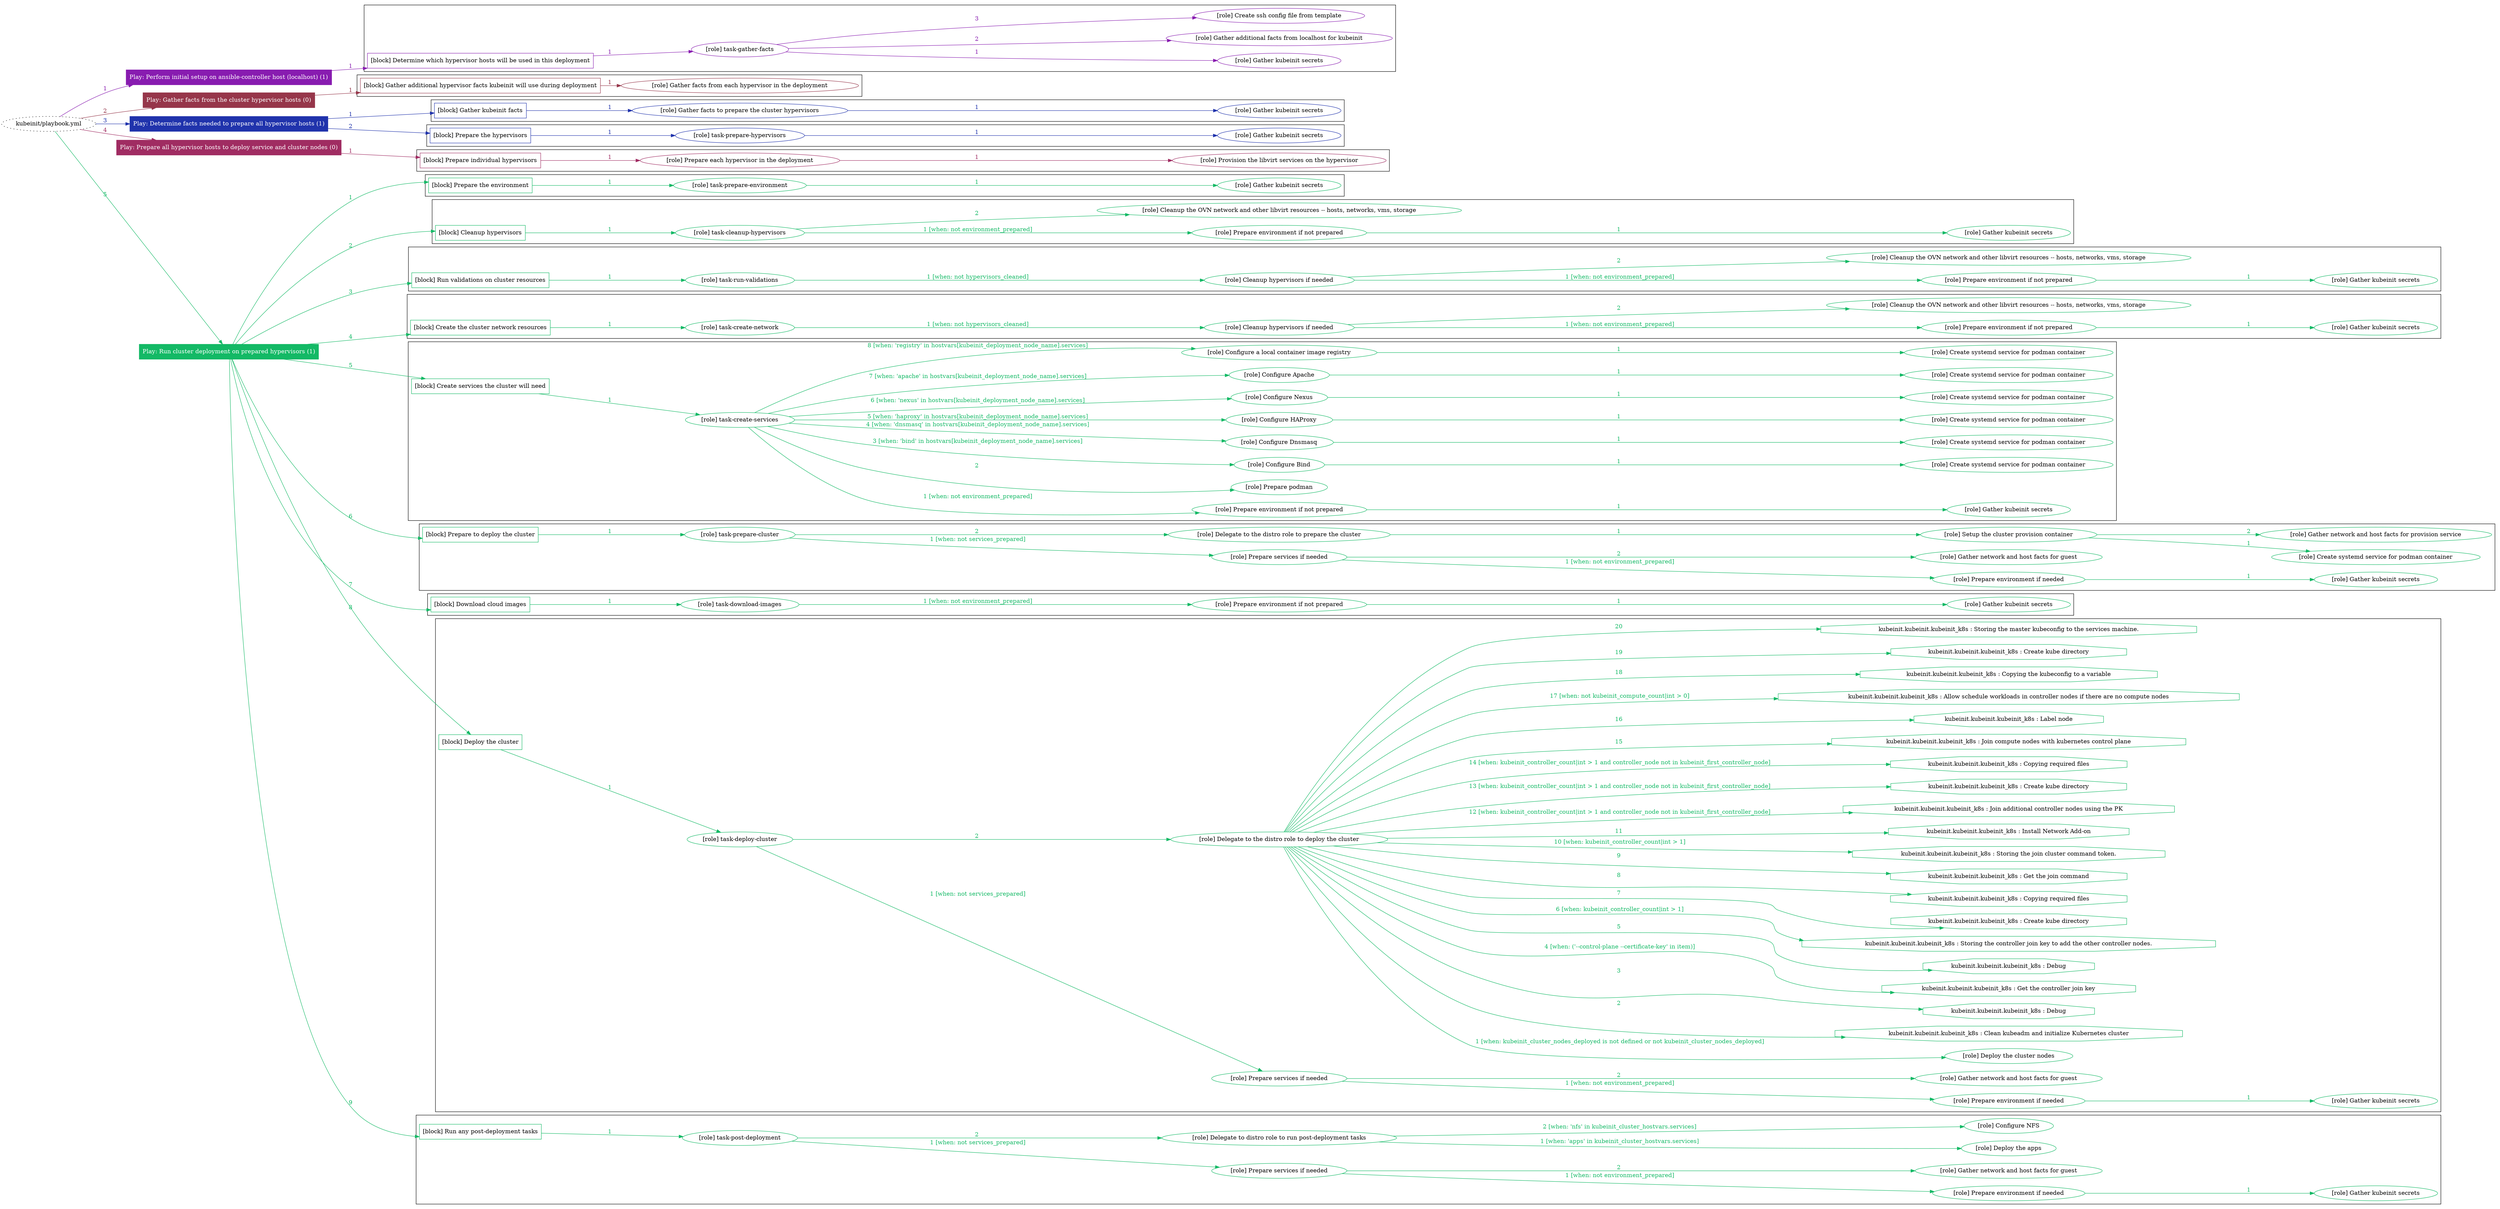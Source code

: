 digraph {
	graph [concentrate=true ordering=in rankdir=LR ratio=fill]
	edge [esep=5 sep=10]
	"kubeinit/playbook.yml" [URL="/home/runner/work/kubeinit/kubeinit/kubeinit/playbook.yml" id=playbook_34ee5327 style=dotted]
	"kubeinit/playbook.yml" -> play_b2e8390d [label="1 " color="#881cb0" fontcolor="#881cb0" id=edge_5b5384e9 labeltooltip="1 " tooltip="1 "]
	subgraph "Play: Perform initial setup on ansible-controller host (localhost) (1)" {
		play_b2e8390d [label="Play: Perform initial setup on ansible-controller host (localhost) (1)" URL="/home/runner/work/kubeinit/kubeinit/kubeinit/playbook.yml" color="#881cb0" fontcolor="#ffffff" id=play_b2e8390d shape=box style=filled tooltip=localhost]
		play_b2e8390d -> block_5d35cbe7 [label=1 color="#881cb0" fontcolor="#881cb0" id=edge_cdbaafa3 labeltooltip=1 tooltip=1]
		subgraph cluster_block_5d35cbe7 {
			block_5d35cbe7 [label="[block] Determine which hypervisor hosts will be used in this deployment" URL="/home/runner/work/kubeinit/kubeinit/kubeinit/playbook.yml" color="#881cb0" id=block_5d35cbe7 labeltooltip="Determine which hypervisor hosts will be used in this deployment" shape=box tooltip="Determine which hypervisor hosts will be used in this deployment"]
			block_5d35cbe7 -> role_2cef497b [label="1 " color="#881cb0" fontcolor="#881cb0" id=edge_9a7fa1a6 labeltooltip="1 " tooltip="1 "]
			subgraph "task-gather-facts" {
				role_2cef497b [label="[role] task-gather-facts" URL="/home/runner/work/kubeinit/kubeinit/kubeinit/playbook.yml" color="#881cb0" id=role_2cef497b tooltip="task-gather-facts"]
				role_2cef497b -> role_b1fa1b50 [label="1 " color="#881cb0" fontcolor="#881cb0" id=edge_1d7b2875 labeltooltip="1 " tooltip="1 "]
				subgraph "Gather kubeinit secrets" {
					role_b1fa1b50 [label="[role] Gather kubeinit secrets" URL="/home/runner/.ansible/collections/ansible_collections/kubeinit/kubeinit/roles/kubeinit_prepare/tasks/build_hypervisors_group.yml" color="#881cb0" id=role_b1fa1b50 tooltip="Gather kubeinit secrets"]
				}
				role_2cef497b -> role_276a1d99 [label="2 " color="#881cb0" fontcolor="#881cb0" id=edge_5fb851c3 labeltooltip="2 " tooltip="2 "]
				subgraph "Gather additional facts from localhost for kubeinit" {
					role_276a1d99 [label="[role] Gather additional facts from localhost for kubeinit" URL="/home/runner/.ansible/collections/ansible_collections/kubeinit/kubeinit/roles/kubeinit_prepare/tasks/build_hypervisors_group.yml" color="#881cb0" id=role_276a1d99 tooltip="Gather additional facts from localhost for kubeinit"]
				}
				role_2cef497b -> role_1a6ea0ad [label="3 " color="#881cb0" fontcolor="#881cb0" id=edge_d44cc38c labeltooltip="3 " tooltip="3 "]
				subgraph "Create ssh config file from template" {
					role_1a6ea0ad [label="[role] Create ssh config file from template" URL="/home/runner/.ansible/collections/ansible_collections/kubeinit/kubeinit/roles/kubeinit_prepare/tasks/build_hypervisors_group.yml" color="#881cb0" id=role_1a6ea0ad tooltip="Create ssh config file from template"]
				}
			}
		}
	}
	"kubeinit/playbook.yml" -> play_30db0dba [label="2 " color="#96364a" fontcolor="#96364a" id=edge_ef44c414 labeltooltip="2 " tooltip="2 "]
	subgraph "Play: Gather facts from the cluster hypervisor hosts (0)" {
		play_30db0dba [label="Play: Gather facts from the cluster hypervisor hosts (0)" URL="/home/runner/work/kubeinit/kubeinit/kubeinit/playbook.yml" color="#96364a" fontcolor="#ffffff" id=play_30db0dba shape=box style=filled tooltip="Play: Gather facts from the cluster hypervisor hosts (0)"]
		play_30db0dba -> block_7c4b565e [label=1 color="#96364a" fontcolor="#96364a" id=edge_a5d3a630 labeltooltip=1 tooltip=1]
		subgraph cluster_block_7c4b565e {
			block_7c4b565e [label="[block] Gather additional hypervisor facts kubeinit will use during deployment" URL="/home/runner/work/kubeinit/kubeinit/kubeinit/playbook.yml" color="#96364a" id=block_7c4b565e labeltooltip="Gather additional hypervisor facts kubeinit will use during deployment" shape=box tooltip="Gather additional hypervisor facts kubeinit will use during deployment"]
			block_7c4b565e -> role_d007a9b0 [label="1 " color="#96364a" fontcolor="#96364a" id=edge_4e465be1 labeltooltip="1 " tooltip="1 "]
			subgraph "Gather facts from each hypervisor in the deployment" {
				role_d007a9b0 [label="[role] Gather facts from each hypervisor in the deployment" URL="/home/runner/work/kubeinit/kubeinit/kubeinit/playbook.yml" color="#96364a" id=role_d007a9b0 tooltip="Gather facts from each hypervisor in the deployment"]
			}
		}
	}
	"kubeinit/playbook.yml" -> play_2b87c28d [label="3 " color="#2033ac" fontcolor="#2033ac" id=edge_157dd74e labeltooltip="3 " tooltip="3 "]
	subgraph "Play: Determine facts needed to prepare all hypervisor hosts (1)" {
		play_2b87c28d [label="Play: Determine facts needed to prepare all hypervisor hosts (1)" URL="/home/runner/work/kubeinit/kubeinit/kubeinit/playbook.yml" color="#2033ac" fontcolor="#ffffff" id=play_2b87c28d shape=box style=filled tooltip=localhost]
		play_2b87c28d -> block_558e8c71 [label=1 color="#2033ac" fontcolor="#2033ac" id=edge_29be3b86 labeltooltip=1 tooltip=1]
		subgraph cluster_block_558e8c71 {
			block_558e8c71 [label="[block] Gather kubeinit facts" URL="/home/runner/work/kubeinit/kubeinit/kubeinit/playbook.yml" color="#2033ac" id=block_558e8c71 labeltooltip="Gather kubeinit facts" shape=box tooltip="Gather kubeinit facts"]
			block_558e8c71 -> role_d7df45cd [label="1 " color="#2033ac" fontcolor="#2033ac" id=edge_0769c6f7 labeltooltip="1 " tooltip="1 "]
			subgraph "Gather facts to prepare the cluster hypervisors" {
				role_d7df45cd [label="[role] Gather facts to prepare the cluster hypervisors" URL="/home/runner/work/kubeinit/kubeinit/kubeinit/playbook.yml" color="#2033ac" id=role_d7df45cd tooltip="Gather facts to prepare the cluster hypervisors"]
				role_d7df45cd -> role_761e2aba [label="1 " color="#2033ac" fontcolor="#2033ac" id=edge_1e01d0fc labeltooltip="1 " tooltip="1 "]
				subgraph "Gather kubeinit secrets" {
					role_761e2aba [label="[role] Gather kubeinit secrets" URL="/home/runner/.ansible/collections/ansible_collections/kubeinit/kubeinit/roles/kubeinit_prepare/tasks/gather_kubeinit_facts.yml" color="#2033ac" id=role_761e2aba tooltip="Gather kubeinit secrets"]
				}
			}
		}
		play_2b87c28d -> block_dbf3b1de [label=2 color="#2033ac" fontcolor="#2033ac" id=edge_1e00345b labeltooltip=2 tooltip=2]
		subgraph cluster_block_dbf3b1de {
			block_dbf3b1de [label="[block] Prepare the hypervisors" URL="/home/runner/work/kubeinit/kubeinit/kubeinit/playbook.yml" color="#2033ac" id=block_dbf3b1de labeltooltip="Prepare the hypervisors" shape=box tooltip="Prepare the hypervisors"]
			block_dbf3b1de -> role_7d8ed491 [label="1 " color="#2033ac" fontcolor="#2033ac" id=edge_c04f083f labeltooltip="1 " tooltip="1 "]
			subgraph "task-prepare-hypervisors" {
				role_7d8ed491 [label="[role] task-prepare-hypervisors" URL="/home/runner/work/kubeinit/kubeinit/kubeinit/playbook.yml" color="#2033ac" id=role_7d8ed491 tooltip="task-prepare-hypervisors"]
				role_7d8ed491 -> role_7de65664 [label="1 " color="#2033ac" fontcolor="#2033ac" id=edge_5639f692 labeltooltip="1 " tooltip="1 "]
				subgraph "Gather kubeinit secrets" {
					role_7de65664 [label="[role] Gather kubeinit secrets" URL="/home/runner/.ansible/collections/ansible_collections/kubeinit/kubeinit/roles/kubeinit_prepare/tasks/gather_kubeinit_facts.yml" color="#2033ac" id=role_7de65664 tooltip="Gather kubeinit secrets"]
				}
			}
		}
	}
	"kubeinit/playbook.yml" -> play_dd80bc65 [label="4 " color="#a02c62" fontcolor="#a02c62" id=edge_3fb6366c labeltooltip="4 " tooltip="4 "]
	subgraph "Play: Prepare all hypervisor hosts to deploy service and cluster nodes (0)" {
		play_dd80bc65 [label="Play: Prepare all hypervisor hosts to deploy service and cluster nodes (0)" URL="/home/runner/work/kubeinit/kubeinit/kubeinit/playbook.yml" color="#a02c62" fontcolor="#ffffff" id=play_dd80bc65 shape=box style=filled tooltip="Play: Prepare all hypervisor hosts to deploy service and cluster nodes (0)"]
		play_dd80bc65 -> block_e4572e87 [label=1 color="#a02c62" fontcolor="#a02c62" id=edge_98d519a4 labeltooltip=1 tooltip=1]
		subgraph cluster_block_e4572e87 {
			block_e4572e87 [label="[block] Prepare individual hypervisors" URL="/home/runner/work/kubeinit/kubeinit/kubeinit/playbook.yml" color="#a02c62" id=block_e4572e87 labeltooltip="Prepare individual hypervisors" shape=box tooltip="Prepare individual hypervisors"]
			block_e4572e87 -> role_eafde572 [label="1 " color="#a02c62" fontcolor="#a02c62" id=edge_4effc727 labeltooltip="1 " tooltip="1 "]
			subgraph "Prepare each hypervisor in the deployment" {
				role_eafde572 [label="[role] Prepare each hypervisor in the deployment" URL="/home/runner/work/kubeinit/kubeinit/kubeinit/playbook.yml" color="#a02c62" id=role_eafde572 tooltip="Prepare each hypervisor in the deployment"]
				role_eafde572 -> role_7d179c85 [label="1 " color="#a02c62" fontcolor="#a02c62" id=edge_bb89e85d labeltooltip="1 " tooltip="1 "]
				subgraph "Provision the libvirt services on the hypervisor" {
					role_7d179c85 [label="[role] Provision the libvirt services on the hypervisor" URL="/home/runner/.ansible/collections/ansible_collections/kubeinit/kubeinit/roles/kubeinit_prepare/tasks/prepare_hypervisor.yml" color="#a02c62" id=role_7d179c85 tooltip="Provision the libvirt services on the hypervisor"]
				}
			}
		}
	}
	"kubeinit/playbook.yml" -> play_b127cd44 [label="5 " color="#13b965" fontcolor="#13b965" id=edge_65b8394d labeltooltip="5 " tooltip="5 "]
	subgraph "Play: Run cluster deployment on prepared hypervisors (1)" {
		play_b127cd44 [label="Play: Run cluster deployment on prepared hypervisors (1)" URL="/home/runner/work/kubeinit/kubeinit/kubeinit/playbook.yml" color="#13b965" fontcolor="#ffffff" id=play_b127cd44 shape=box style=filled tooltip=localhost]
		play_b127cd44 -> block_fe9a464a [label=1 color="#13b965" fontcolor="#13b965" id=edge_9676d7a1 labeltooltip=1 tooltip=1]
		subgraph cluster_block_fe9a464a {
			block_fe9a464a [label="[block] Prepare the environment" URL="/home/runner/work/kubeinit/kubeinit/kubeinit/playbook.yml" color="#13b965" id=block_fe9a464a labeltooltip="Prepare the environment" shape=box tooltip="Prepare the environment"]
			block_fe9a464a -> role_6d40a9fe [label="1 " color="#13b965" fontcolor="#13b965" id=edge_ae6c88f2 labeltooltip="1 " tooltip="1 "]
			subgraph "task-prepare-environment" {
				role_6d40a9fe [label="[role] task-prepare-environment" URL="/home/runner/work/kubeinit/kubeinit/kubeinit/playbook.yml" color="#13b965" id=role_6d40a9fe tooltip="task-prepare-environment"]
				role_6d40a9fe -> role_da518247 [label="1 " color="#13b965" fontcolor="#13b965" id=edge_f3066ca9 labeltooltip="1 " tooltip="1 "]
				subgraph "Gather kubeinit secrets" {
					role_da518247 [label="[role] Gather kubeinit secrets" URL="/home/runner/.ansible/collections/ansible_collections/kubeinit/kubeinit/roles/kubeinit_prepare/tasks/gather_kubeinit_facts.yml" color="#13b965" id=role_da518247 tooltip="Gather kubeinit secrets"]
				}
			}
		}
		play_b127cd44 -> block_3756d6ff [label=2 color="#13b965" fontcolor="#13b965" id=edge_13ce7489 labeltooltip=2 tooltip=2]
		subgraph cluster_block_3756d6ff {
			block_3756d6ff [label="[block] Cleanup hypervisors" URL="/home/runner/work/kubeinit/kubeinit/kubeinit/playbook.yml" color="#13b965" id=block_3756d6ff labeltooltip="Cleanup hypervisors" shape=box tooltip="Cleanup hypervisors"]
			block_3756d6ff -> role_334bf603 [label="1 " color="#13b965" fontcolor="#13b965" id=edge_2caa4369 labeltooltip="1 " tooltip="1 "]
			subgraph "task-cleanup-hypervisors" {
				role_334bf603 [label="[role] task-cleanup-hypervisors" URL="/home/runner/work/kubeinit/kubeinit/kubeinit/playbook.yml" color="#13b965" id=role_334bf603 tooltip="task-cleanup-hypervisors"]
				role_334bf603 -> role_8f669d1d [label="1 [when: not environment_prepared]" color="#13b965" fontcolor="#13b965" id=edge_65233637 labeltooltip="1 [when: not environment_prepared]" tooltip="1 [when: not environment_prepared]"]
				subgraph "Prepare environment if not prepared" {
					role_8f669d1d [label="[role] Prepare environment if not prepared" URL="/home/runner/.ansible/collections/ansible_collections/kubeinit/kubeinit/roles/kubeinit_prepare/tasks/cleanup_hypervisors.yml" color="#13b965" id=role_8f669d1d tooltip="Prepare environment if not prepared"]
					role_8f669d1d -> role_573affca [label="1 " color="#13b965" fontcolor="#13b965" id=edge_3bf44040 labeltooltip="1 " tooltip="1 "]
					subgraph "Gather kubeinit secrets" {
						role_573affca [label="[role] Gather kubeinit secrets" URL="/home/runner/.ansible/collections/ansible_collections/kubeinit/kubeinit/roles/kubeinit_prepare/tasks/gather_kubeinit_facts.yml" color="#13b965" id=role_573affca tooltip="Gather kubeinit secrets"]
					}
				}
				role_334bf603 -> role_52266cf0 [label="2 " color="#13b965" fontcolor="#13b965" id=edge_0abb4f5c labeltooltip="2 " tooltip="2 "]
				subgraph "Cleanup the OVN network and other libvirt resources -- hosts, networks, vms, storage" {
					role_52266cf0 [label="[role] Cleanup the OVN network and other libvirt resources -- hosts, networks, vms, storage" URL="/home/runner/.ansible/collections/ansible_collections/kubeinit/kubeinit/roles/kubeinit_prepare/tasks/cleanup_hypervisors.yml" color="#13b965" id=role_52266cf0 tooltip="Cleanup the OVN network and other libvirt resources -- hosts, networks, vms, storage"]
				}
			}
		}
		play_b127cd44 -> block_cbe22dad [label=3 color="#13b965" fontcolor="#13b965" id=edge_5ebd60d9 labeltooltip=3 tooltip=3]
		subgraph cluster_block_cbe22dad {
			block_cbe22dad [label="[block] Run validations on cluster resources" URL="/home/runner/work/kubeinit/kubeinit/kubeinit/playbook.yml" color="#13b965" id=block_cbe22dad labeltooltip="Run validations on cluster resources" shape=box tooltip="Run validations on cluster resources"]
			block_cbe22dad -> role_2d04a9dc [label="1 " color="#13b965" fontcolor="#13b965" id=edge_ba752842 labeltooltip="1 " tooltip="1 "]
			subgraph "task-run-validations" {
				role_2d04a9dc [label="[role] task-run-validations" URL="/home/runner/work/kubeinit/kubeinit/kubeinit/playbook.yml" color="#13b965" id=role_2d04a9dc tooltip="task-run-validations"]
				role_2d04a9dc -> role_dd404e8c [label="1 [when: not hypervisors_cleaned]" color="#13b965" fontcolor="#13b965" id=edge_5281ff79 labeltooltip="1 [when: not hypervisors_cleaned]" tooltip="1 [when: not hypervisors_cleaned]"]
				subgraph "Cleanup hypervisors if needed" {
					role_dd404e8c [label="[role] Cleanup hypervisors if needed" URL="/home/runner/.ansible/collections/ansible_collections/kubeinit/kubeinit/roles/kubeinit_validations/tasks/main.yml" color="#13b965" id=role_dd404e8c tooltip="Cleanup hypervisors if needed"]
					role_dd404e8c -> role_7031872f [label="1 [when: not environment_prepared]" color="#13b965" fontcolor="#13b965" id=edge_f26a1551 labeltooltip="1 [when: not environment_prepared]" tooltip="1 [when: not environment_prepared]"]
					subgraph "Prepare environment if not prepared" {
						role_7031872f [label="[role] Prepare environment if not prepared" URL="/home/runner/.ansible/collections/ansible_collections/kubeinit/kubeinit/roles/kubeinit_prepare/tasks/cleanup_hypervisors.yml" color="#13b965" id=role_7031872f tooltip="Prepare environment if not prepared"]
						role_7031872f -> role_a9390e3d [label="1 " color="#13b965" fontcolor="#13b965" id=edge_92d36953 labeltooltip="1 " tooltip="1 "]
						subgraph "Gather kubeinit secrets" {
							role_a9390e3d [label="[role] Gather kubeinit secrets" URL="/home/runner/.ansible/collections/ansible_collections/kubeinit/kubeinit/roles/kubeinit_prepare/tasks/gather_kubeinit_facts.yml" color="#13b965" id=role_a9390e3d tooltip="Gather kubeinit secrets"]
						}
					}
					role_dd404e8c -> role_e1e2f4f5 [label="2 " color="#13b965" fontcolor="#13b965" id=edge_4252a027 labeltooltip="2 " tooltip="2 "]
					subgraph "Cleanup the OVN network and other libvirt resources -- hosts, networks, vms, storage" {
						role_e1e2f4f5 [label="[role] Cleanup the OVN network and other libvirt resources -- hosts, networks, vms, storage" URL="/home/runner/.ansible/collections/ansible_collections/kubeinit/kubeinit/roles/kubeinit_prepare/tasks/cleanup_hypervisors.yml" color="#13b965" id=role_e1e2f4f5 tooltip="Cleanup the OVN network and other libvirt resources -- hosts, networks, vms, storage"]
					}
				}
			}
		}
		play_b127cd44 -> block_b1532e83 [label=4 color="#13b965" fontcolor="#13b965" id=edge_ed9003ea labeltooltip=4 tooltip=4]
		subgraph cluster_block_b1532e83 {
			block_b1532e83 [label="[block] Create the cluster network resources" URL="/home/runner/work/kubeinit/kubeinit/kubeinit/playbook.yml" color="#13b965" id=block_b1532e83 labeltooltip="Create the cluster network resources" shape=box tooltip="Create the cluster network resources"]
			block_b1532e83 -> role_dc5fe167 [label="1 " color="#13b965" fontcolor="#13b965" id=edge_d297770c labeltooltip="1 " tooltip="1 "]
			subgraph "task-create-network" {
				role_dc5fe167 [label="[role] task-create-network" URL="/home/runner/work/kubeinit/kubeinit/kubeinit/playbook.yml" color="#13b965" id=role_dc5fe167 tooltip="task-create-network"]
				role_dc5fe167 -> role_125813e4 [label="1 [when: not hypervisors_cleaned]" color="#13b965" fontcolor="#13b965" id=edge_d9168522 labeltooltip="1 [when: not hypervisors_cleaned]" tooltip="1 [when: not hypervisors_cleaned]"]
				subgraph "Cleanup hypervisors if needed" {
					role_125813e4 [label="[role] Cleanup hypervisors if needed" URL="/home/runner/.ansible/collections/ansible_collections/kubeinit/kubeinit/roles/kubeinit_libvirt/tasks/create_network.yml" color="#13b965" id=role_125813e4 tooltip="Cleanup hypervisors if needed"]
					role_125813e4 -> role_c19c117b [label="1 [when: not environment_prepared]" color="#13b965" fontcolor="#13b965" id=edge_4c2c9b58 labeltooltip="1 [when: not environment_prepared]" tooltip="1 [when: not environment_prepared]"]
					subgraph "Prepare environment if not prepared" {
						role_c19c117b [label="[role] Prepare environment if not prepared" URL="/home/runner/.ansible/collections/ansible_collections/kubeinit/kubeinit/roles/kubeinit_prepare/tasks/cleanup_hypervisors.yml" color="#13b965" id=role_c19c117b tooltip="Prepare environment if not prepared"]
						role_c19c117b -> role_223f1345 [label="1 " color="#13b965" fontcolor="#13b965" id=edge_e2e3979b labeltooltip="1 " tooltip="1 "]
						subgraph "Gather kubeinit secrets" {
							role_223f1345 [label="[role] Gather kubeinit secrets" URL="/home/runner/.ansible/collections/ansible_collections/kubeinit/kubeinit/roles/kubeinit_prepare/tasks/gather_kubeinit_facts.yml" color="#13b965" id=role_223f1345 tooltip="Gather kubeinit secrets"]
						}
					}
					role_125813e4 -> role_3774b005 [label="2 " color="#13b965" fontcolor="#13b965" id=edge_3d167269 labeltooltip="2 " tooltip="2 "]
					subgraph "Cleanup the OVN network and other libvirt resources -- hosts, networks, vms, storage" {
						role_3774b005 [label="[role] Cleanup the OVN network and other libvirt resources -- hosts, networks, vms, storage" URL="/home/runner/.ansible/collections/ansible_collections/kubeinit/kubeinit/roles/kubeinit_prepare/tasks/cleanup_hypervisors.yml" color="#13b965" id=role_3774b005 tooltip="Cleanup the OVN network and other libvirt resources -- hosts, networks, vms, storage"]
					}
				}
			}
		}
		play_b127cd44 -> block_b1a3bf98 [label=5 color="#13b965" fontcolor="#13b965" id=edge_a87a0c65 labeltooltip=5 tooltip=5]
		subgraph cluster_block_b1a3bf98 {
			block_b1a3bf98 [label="[block] Create services the cluster will need" URL="/home/runner/work/kubeinit/kubeinit/kubeinit/playbook.yml" color="#13b965" id=block_b1a3bf98 labeltooltip="Create services the cluster will need" shape=box tooltip="Create services the cluster will need"]
			block_b1a3bf98 -> role_9d682270 [label="1 " color="#13b965" fontcolor="#13b965" id=edge_2d84d48e labeltooltip="1 " tooltip="1 "]
			subgraph "task-create-services" {
				role_9d682270 [label="[role] task-create-services" URL="/home/runner/work/kubeinit/kubeinit/kubeinit/playbook.yml" color="#13b965" id=role_9d682270 tooltip="task-create-services"]
				role_9d682270 -> role_9eb534a7 [label="1 [when: not environment_prepared]" color="#13b965" fontcolor="#13b965" id=edge_7385e721 labeltooltip="1 [when: not environment_prepared]" tooltip="1 [when: not environment_prepared]"]
				subgraph "Prepare environment if not prepared" {
					role_9eb534a7 [label="[role] Prepare environment if not prepared" URL="/home/runner/.ansible/collections/ansible_collections/kubeinit/kubeinit/roles/kubeinit_services/tasks/main.yml" color="#13b965" id=role_9eb534a7 tooltip="Prepare environment if not prepared"]
					role_9eb534a7 -> role_be85b2fb [label="1 " color="#13b965" fontcolor="#13b965" id=edge_73009de5 labeltooltip="1 " tooltip="1 "]
					subgraph "Gather kubeinit secrets" {
						role_be85b2fb [label="[role] Gather kubeinit secrets" URL="/home/runner/.ansible/collections/ansible_collections/kubeinit/kubeinit/roles/kubeinit_prepare/tasks/gather_kubeinit_facts.yml" color="#13b965" id=role_be85b2fb tooltip="Gather kubeinit secrets"]
					}
				}
				role_9d682270 -> role_a5d952b3 [label="2 " color="#13b965" fontcolor="#13b965" id=edge_28004551 labeltooltip="2 " tooltip="2 "]
				subgraph "Prepare podman" {
					role_a5d952b3 [label="[role] Prepare podman" URL="/home/runner/.ansible/collections/ansible_collections/kubeinit/kubeinit/roles/kubeinit_services/tasks/00_create_service_pod.yml" color="#13b965" id=role_a5d952b3 tooltip="Prepare podman"]
				}
				role_9d682270 -> role_54f2f456 [label="3 [when: 'bind' in hostvars[kubeinit_deployment_node_name].services]" color="#13b965" fontcolor="#13b965" id=edge_ef085372 labeltooltip="3 [when: 'bind' in hostvars[kubeinit_deployment_node_name].services]" tooltip="3 [when: 'bind' in hostvars[kubeinit_deployment_node_name].services]"]
				subgraph "Configure Bind" {
					role_54f2f456 [label="[role] Configure Bind" URL="/home/runner/.ansible/collections/ansible_collections/kubeinit/kubeinit/roles/kubeinit_services/tasks/start_services_containers.yml" color="#13b965" id=role_54f2f456 tooltip="Configure Bind"]
					role_54f2f456 -> role_9c6aa893 [label="1 " color="#13b965" fontcolor="#13b965" id=edge_67fbd173 labeltooltip="1 " tooltip="1 "]
					subgraph "Create systemd service for podman container" {
						role_9c6aa893 [label="[role] Create systemd service for podman container" URL="/home/runner/.ansible/collections/ansible_collections/kubeinit/kubeinit/roles/kubeinit_bind/tasks/main.yml" color="#13b965" id=role_9c6aa893 tooltip="Create systemd service for podman container"]
					}
				}
				role_9d682270 -> role_96208727 [label="4 [when: 'dnsmasq' in hostvars[kubeinit_deployment_node_name].services]" color="#13b965" fontcolor="#13b965" id=edge_0a0d48d7 labeltooltip="4 [when: 'dnsmasq' in hostvars[kubeinit_deployment_node_name].services]" tooltip="4 [when: 'dnsmasq' in hostvars[kubeinit_deployment_node_name].services]"]
				subgraph "Configure Dnsmasq" {
					role_96208727 [label="[role] Configure Dnsmasq" URL="/home/runner/.ansible/collections/ansible_collections/kubeinit/kubeinit/roles/kubeinit_services/tasks/start_services_containers.yml" color="#13b965" id=role_96208727 tooltip="Configure Dnsmasq"]
					role_96208727 -> role_6fb4ea96 [label="1 " color="#13b965" fontcolor="#13b965" id=edge_963724e7 labeltooltip="1 " tooltip="1 "]
					subgraph "Create systemd service for podman container" {
						role_6fb4ea96 [label="[role] Create systemd service for podman container" URL="/home/runner/.ansible/collections/ansible_collections/kubeinit/kubeinit/roles/kubeinit_dnsmasq/tasks/main.yml" color="#13b965" id=role_6fb4ea96 tooltip="Create systemd service for podman container"]
					}
				}
				role_9d682270 -> role_778ebae5 [label="5 [when: 'haproxy' in hostvars[kubeinit_deployment_node_name].services]" color="#13b965" fontcolor="#13b965" id=edge_8caffb0d labeltooltip="5 [when: 'haproxy' in hostvars[kubeinit_deployment_node_name].services]" tooltip="5 [when: 'haproxy' in hostvars[kubeinit_deployment_node_name].services]"]
				subgraph "Configure HAProxy" {
					role_778ebae5 [label="[role] Configure HAProxy" URL="/home/runner/.ansible/collections/ansible_collections/kubeinit/kubeinit/roles/kubeinit_services/tasks/start_services_containers.yml" color="#13b965" id=role_778ebae5 tooltip="Configure HAProxy"]
					role_778ebae5 -> role_3a4f321b [label="1 " color="#13b965" fontcolor="#13b965" id=edge_b0bcb8de labeltooltip="1 " tooltip="1 "]
					subgraph "Create systemd service for podman container" {
						role_3a4f321b [label="[role] Create systemd service for podman container" URL="/home/runner/.ansible/collections/ansible_collections/kubeinit/kubeinit/roles/kubeinit_haproxy/tasks/main.yml" color="#13b965" id=role_3a4f321b tooltip="Create systemd service for podman container"]
					}
				}
				role_9d682270 -> role_2b475a6e [label="6 [when: 'nexus' in hostvars[kubeinit_deployment_node_name].services]" color="#13b965" fontcolor="#13b965" id=edge_ca3283d8 labeltooltip="6 [when: 'nexus' in hostvars[kubeinit_deployment_node_name].services]" tooltip="6 [when: 'nexus' in hostvars[kubeinit_deployment_node_name].services]"]
				subgraph "Configure Nexus" {
					role_2b475a6e [label="[role] Configure Nexus" URL="/home/runner/.ansible/collections/ansible_collections/kubeinit/kubeinit/roles/kubeinit_services/tasks/start_services_containers.yml" color="#13b965" id=role_2b475a6e tooltip="Configure Nexus"]
					role_2b475a6e -> role_002aa5ff [label="1 " color="#13b965" fontcolor="#13b965" id=edge_b591064d labeltooltip="1 " tooltip="1 "]
					subgraph "Create systemd service for podman container" {
						role_002aa5ff [label="[role] Create systemd service for podman container" URL="/home/runner/.ansible/collections/ansible_collections/kubeinit/kubeinit/roles/kubeinit_nexus/tasks/main.yml" color="#13b965" id=role_002aa5ff tooltip="Create systemd service for podman container"]
					}
				}
				role_9d682270 -> role_c3818e65 [label="7 [when: 'apache' in hostvars[kubeinit_deployment_node_name].services]" color="#13b965" fontcolor="#13b965" id=edge_6bb38f51 labeltooltip="7 [when: 'apache' in hostvars[kubeinit_deployment_node_name].services]" tooltip="7 [when: 'apache' in hostvars[kubeinit_deployment_node_name].services]"]
				subgraph "Configure Apache" {
					role_c3818e65 [label="[role] Configure Apache" URL="/home/runner/.ansible/collections/ansible_collections/kubeinit/kubeinit/roles/kubeinit_services/tasks/start_services_containers.yml" color="#13b965" id=role_c3818e65 tooltip="Configure Apache"]
					role_c3818e65 -> role_c9f04e91 [label="1 " color="#13b965" fontcolor="#13b965" id=edge_5e8aee99 labeltooltip="1 " tooltip="1 "]
					subgraph "Create systemd service for podman container" {
						role_c9f04e91 [label="[role] Create systemd service for podman container" URL="/home/runner/.ansible/collections/ansible_collections/kubeinit/kubeinit/roles/kubeinit_apache/tasks/main.yml" color="#13b965" id=role_c9f04e91 tooltip="Create systemd service for podman container"]
					}
				}
				role_9d682270 -> role_9629c1ee [label="8 [when: 'registry' in hostvars[kubeinit_deployment_node_name].services]" color="#13b965" fontcolor="#13b965" id=edge_040eef0d labeltooltip="8 [when: 'registry' in hostvars[kubeinit_deployment_node_name].services]" tooltip="8 [when: 'registry' in hostvars[kubeinit_deployment_node_name].services]"]
				subgraph "Configure a local container image registry" {
					role_9629c1ee [label="[role] Configure a local container image registry" URL="/home/runner/.ansible/collections/ansible_collections/kubeinit/kubeinit/roles/kubeinit_services/tasks/start_services_containers.yml" color="#13b965" id=role_9629c1ee tooltip="Configure a local container image registry"]
					role_9629c1ee -> role_860c3f02 [label="1 " color="#13b965" fontcolor="#13b965" id=edge_4d65dc39 labeltooltip="1 " tooltip="1 "]
					subgraph "Create systemd service for podman container" {
						role_860c3f02 [label="[role] Create systemd service for podman container" URL="/home/runner/.ansible/collections/ansible_collections/kubeinit/kubeinit/roles/kubeinit_registry/tasks/main.yml" color="#13b965" id=role_860c3f02 tooltip="Create systemd service for podman container"]
					}
				}
			}
		}
		play_b127cd44 -> block_1af70d0e [label=6 color="#13b965" fontcolor="#13b965" id=edge_c8a53737 labeltooltip=6 tooltip=6]
		subgraph cluster_block_1af70d0e {
			block_1af70d0e [label="[block] Prepare to deploy the cluster" URL="/home/runner/work/kubeinit/kubeinit/kubeinit/playbook.yml" color="#13b965" id=block_1af70d0e labeltooltip="Prepare to deploy the cluster" shape=box tooltip="Prepare to deploy the cluster"]
			block_1af70d0e -> role_0305da4f [label="1 " color="#13b965" fontcolor="#13b965" id=edge_97ce3dc5 labeltooltip="1 " tooltip="1 "]
			subgraph "task-prepare-cluster" {
				role_0305da4f [label="[role] task-prepare-cluster" URL="/home/runner/work/kubeinit/kubeinit/kubeinit/playbook.yml" color="#13b965" id=role_0305da4f tooltip="task-prepare-cluster"]
				role_0305da4f -> role_dbeeebdf [label="1 [when: not services_prepared]" color="#13b965" fontcolor="#13b965" id=edge_4594d54d labeltooltip="1 [when: not services_prepared]" tooltip="1 [when: not services_prepared]"]
				subgraph "Prepare services if needed" {
					role_dbeeebdf [label="[role] Prepare services if needed" URL="/home/runner/.ansible/collections/ansible_collections/kubeinit/kubeinit/roles/kubeinit_prepare/tasks/prepare_cluster.yml" color="#13b965" id=role_dbeeebdf tooltip="Prepare services if needed"]
					role_dbeeebdf -> role_06bb1513 [label="1 [when: not environment_prepared]" color="#13b965" fontcolor="#13b965" id=edge_7f815c6a labeltooltip="1 [when: not environment_prepared]" tooltip="1 [when: not environment_prepared]"]
					subgraph "Prepare environment if needed" {
						role_06bb1513 [label="[role] Prepare environment if needed" URL="/home/runner/.ansible/collections/ansible_collections/kubeinit/kubeinit/roles/kubeinit_services/tasks/prepare_services.yml" color="#13b965" id=role_06bb1513 tooltip="Prepare environment if needed"]
						role_06bb1513 -> role_74e7eb82 [label="1 " color="#13b965" fontcolor="#13b965" id=edge_f2473417 labeltooltip="1 " tooltip="1 "]
						subgraph "Gather kubeinit secrets" {
							role_74e7eb82 [label="[role] Gather kubeinit secrets" URL="/home/runner/.ansible/collections/ansible_collections/kubeinit/kubeinit/roles/kubeinit_prepare/tasks/gather_kubeinit_facts.yml" color="#13b965" id=role_74e7eb82 tooltip="Gather kubeinit secrets"]
						}
					}
					role_dbeeebdf -> role_d44ca0b3 [label="2 " color="#13b965" fontcolor="#13b965" id=edge_f812e790 labeltooltip="2 " tooltip="2 "]
					subgraph "Gather network and host facts for guest" {
						role_d44ca0b3 [label="[role] Gather network and host facts for guest" URL="/home/runner/.ansible/collections/ansible_collections/kubeinit/kubeinit/roles/kubeinit_services/tasks/prepare_services.yml" color="#13b965" id=role_d44ca0b3 tooltip="Gather network and host facts for guest"]
					}
				}
				role_0305da4f -> role_7ea49001 [label="2 " color="#13b965" fontcolor="#13b965" id=edge_80e6ac6f labeltooltip="2 " tooltip="2 "]
				subgraph "Delegate to the distro role to prepare the cluster" {
					role_7ea49001 [label="[role] Delegate to the distro role to prepare the cluster" URL="/home/runner/.ansible/collections/ansible_collections/kubeinit/kubeinit/roles/kubeinit_prepare/tasks/prepare_cluster.yml" color="#13b965" id=role_7ea49001 tooltip="Delegate to the distro role to prepare the cluster"]
					role_7ea49001 -> role_6ce1f556 [label="1 " color="#13b965" fontcolor="#13b965" id=edge_bfa6e9e3 labeltooltip="1 " tooltip="1 "]
					subgraph "Setup the cluster provision container" {
						role_6ce1f556 [label="[role] Setup the cluster provision container" URL="/home/runner/.ansible/collections/ansible_collections/kubeinit/kubeinit/roles/kubeinit_k8s/tasks/prepare_cluster.yml" color="#13b965" id=role_6ce1f556 tooltip="Setup the cluster provision container"]
						role_6ce1f556 -> role_f5922498 [label="1 " color="#13b965" fontcolor="#13b965" id=edge_c82b169d labeltooltip="1 " tooltip="1 "]
						subgraph "Create systemd service for podman container" {
							role_f5922498 [label="[role] Create systemd service for podman container" URL="/home/runner/.ansible/collections/ansible_collections/kubeinit/kubeinit/roles/kubeinit_services/tasks/create_provision_container.yml" color="#13b965" id=role_f5922498 tooltip="Create systemd service for podman container"]
						}
						role_6ce1f556 -> role_897119dd [label="2 " color="#13b965" fontcolor="#13b965" id=edge_d2985dbf labeltooltip="2 " tooltip="2 "]
						subgraph "Gather network and host facts for provision service" {
							role_897119dd [label="[role] Gather network and host facts for provision service" URL="/home/runner/.ansible/collections/ansible_collections/kubeinit/kubeinit/roles/kubeinit_services/tasks/create_provision_container.yml" color="#13b965" id=role_897119dd tooltip="Gather network and host facts for provision service"]
						}
					}
				}
			}
		}
		play_b127cd44 -> block_ca4a01a4 [label=7 color="#13b965" fontcolor="#13b965" id=edge_9f294ebe labeltooltip=7 tooltip=7]
		subgraph cluster_block_ca4a01a4 {
			block_ca4a01a4 [label="[block] Download cloud images" URL="/home/runner/work/kubeinit/kubeinit/kubeinit/playbook.yml" color="#13b965" id=block_ca4a01a4 labeltooltip="Download cloud images" shape=box tooltip="Download cloud images"]
			block_ca4a01a4 -> role_63079f73 [label="1 " color="#13b965" fontcolor="#13b965" id=edge_9873658d labeltooltip="1 " tooltip="1 "]
			subgraph "task-download-images" {
				role_63079f73 [label="[role] task-download-images" URL="/home/runner/work/kubeinit/kubeinit/kubeinit/playbook.yml" color="#13b965" id=role_63079f73 tooltip="task-download-images"]
				role_63079f73 -> role_67667934 [label="1 [when: not environment_prepared]" color="#13b965" fontcolor="#13b965" id=edge_b20ad1de labeltooltip="1 [when: not environment_prepared]" tooltip="1 [when: not environment_prepared]"]
				subgraph "Prepare environment if not prepared" {
					role_67667934 [label="[role] Prepare environment if not prepared" URL="/home/runner/.ansible/collections/ansible_collections/kubeinit/kubeinit/roles/kubeinit_libvirt/tasks/download_cloud_images.yml" color="#13b965" id=role_67667934 tooltip="Prepare environment if not prepared"]
					role_67667934 -> role_613f47bd [label="1 " color="#13b965" fontcolor="#13b965" id=edge_762f3aa3 labeltooltip="1 " tooltip="1 "]
					subgraph "Gather kubeinit secrets" {
						role_613f47bd [label="[role] Gather kubeinit secrets" URL="/home/runner/.ansible/collections/ansible_collections/kubeinit/kubeinit/roles/kubeinit_prepare/tasks/gather_kubeinit_facts.yml" color="#13b965" id=role_613f47bd tooltip="Gather kubeinit secrets"]
					}
				}
			}
		}
		play_b127cd44 -> block_8e07788f [label=8 color="#13b965" fontcolor="#13b965" id=edge_f0aa11dd labeltooltip=8 tooltip=8]
		subgraph cluster_block_8e07788f {
			block_8e07788f [label="[block] Deploy the cluster" URL="/home/runner/work/kubeinit/kubeinit/kubeinit/playbook.yml" color="#13b965" id=block_8e07788f labeltooltip="Deploy the cluster" shape=box tooltip="Deploy the cluster"]
			block_8e07788f -> role_cf02852e [label="1 " color="#13b965" fontcolor="#13b965" id=edge_eba7d592 labeltooltip="1 " tooltip="1 "]
			subgraph "task-deploy-cluster" {
				role_cf02852e [label="[role] task-deploy-cluster" URL="/home/runner/work/kubeinit/kubeinit/kubeinit/playbook.yml" color="#13b965" id=role_cf02852e tooltip="task-deploy-cluster"]
				role_cf02852e -> role_5d678215 [label="1 [when: not services_prepared]" color="#13b965" fontcolor="#13b965" id=edge_86b27bac labeltooltip="1 [when: not services_prepared]" tooltip="1 [when: not services_prepared]"]
				subgraph "Prepare services if needed" {
					role_5d678215 [label="[role] Prepare services if needed" URL="/home/runner/.ansible/collections/ansible_collections/kubeinit/kubeinit/roles/kubeinit_prepare/tasks/deploy_cluster.yml" color="#13b965" id=role_5d678215 tooltip="Prepare services if needed"]
					role_5d678215 -> role_4a340828 [label="1 [when: not environment_prepared]" color="#13b965" fontcolor="#13b965" id=edge_604cbe85 labeltooltip="1 [when: not environment_prepared]" tooltip="1 [when: not environment_prepared]"]
					subgraph "Prepare environment if needed" {
						role_4a340828 [label="[role] Prepare environment if needed" URL="/home/runner/.ansible/collections/ansible_collections/kubeinit/kubeinit/roles/kubeinit_services/tasks/prepare_services.yml" color="#13b965" id=role_4a340828 tooltip="Prepare environment if needed"]
						role_4a340828 -> role_4915a7a3 [label="1 " color="#13b965" fontcolor="#13b965" id=edge_c3cd2a46 labeltooltip="1 " tooltip="1 "]
						subgraph "Gather kubeinit secrets" {
							role_4915a7a3 [label="[role] Gather kubeinit secrets" URL="/home/runner/.ansible/collections/ansible_collections/kubeinit/kubeinit/roles/kubeinit_prepare/tasks/gather_kubeinit_facts.yml" color="#13b965" id=role_4915a7a3 tooltip="Gather kubeinit secrets"]
						}
					}
					role_5d678215 -> role_0624705d [label="2 " color="#13b965" fontcolor="#13b965" id=edge_c4605e15 labeltooltip="2 " tooltip="2 "]
					subgraph "Gather network and host facts for guest" {
						role_0624705d [label="[role] Gather network and host facts for guest" URL="/home/runner/.ansible/collections/ansible_collections/kubeinit/kubeinit/roles/kubeinit_services/tasks/prepare_services.yml" color="#13b965" id=role_0624705d tooltip="Gather network and host facts for guest"]
					}
				}
				role_cf02852e -> role_6140d096 [label="2 " color="#13b965" fontcolor="#13b965" id=edge_a4d2e81a labeltooltip="2 " tooltip="2 "]
				subgraph "Delegate to the distro role to deploy the cluster" {
					role_6140d096 [label="[role] Delegate to the distro role to deploy the cluster" URL="/home/runner/.ansible/collections/ansible_collections/kubeinit/kubeinit/roles/kubeinit_prepare/tasks/deploy_cluster.yml" color="#13b965" id=role_6140d096 tooltip="Delegate to the distro role to deploy the cluster"]
					role_6140d096 -> role_c71e6a45 [label="1 [when: kubeinit_cluster_nodes_deployed is not defined or not kubeinit_cluster_nodes_deployed]" color="#13b965" fontcolor="#13b965" id=edge_0c36b0cc labeltooltip="1 [when: kubeinit_cluster_nodes_deployed is not defined or not kubeinit_cluster_nodes_deployed]" tooltip="1 [when: kubeinit_cluster_nodes_deployed is not defined or not kubeinit_cluster_nodes_deployed]"]
					subgraph "Deploy the cluster nodes" {
						role_c71e6a45 [label="[role] Deploy the cluster nodes" URL="/home/runner/.ansible/collections/ansible_collections/kubeinit/kubeinit/roles/kubeinit_k8s/tasks/main.yml" color="#13b965" id=role_c71e6a45 tooltip="Deploy the cluster nodes"]
					}
					task_13202a3a [label="kubeinit.kubeinit.kubeinit_k8s : Clean kubeadm and initialize Kubernetes cluster" URL="/home/runner/.ansible/collections/ansible_collections/kubeinit/kubeinit/roles/kubeinit_k8s/tasks/main.yml" color="#13b965" id=task_13202a3a shape=octagon tooltip="kubeinit.kubeinit.kubeinit_k8s : Clean kubeadm and initialize Kubernetes cluster"]
					role_6140d096 -> task_13202a3a [label="2 " color="#13b965" fontcolor="#13b965" id=edge_37eca6d7 labeltooltip="2 " tooltip="2 "]
					task_b3962ef0 [label="kubeinit.kubeinit.kubeinit_k8s : Debug" URL="/home/runner/.ansible/collections/ansible_collections/kubeinit/kubeinit/roles/kubeinit_k8s/tasks/main.yml" color="#13b965" id=task_b3962ef0 shape=octagon tooltip="kubeinit.kubeinit.kubeinit_k8s : Debug"]
					role_6140d096 -> task_b3962ef0 [label="3 " color="#13b965" fontcolor="#13b965" id=edge_baf1e4f2 labeltooltip="3 " tooltip="3 "]
					task_09f82525 [label="kubeinit.kubeinit.kubeinit_k8s : Get the controller join key" URL="/home/runner/.ansible/collections/ansible_collections/kubeinit/kubeinit/roles/kubeinit_k8s/tasks/main.yml" color="#13b965" id=task_09f82525 shape=octagon tooltip="kubeinit.kubeinit.kubeinit_k8s : Get the controller join key"]
					role_6140d096 -> task_09f82525 [label="4 [when: ('--control-plane --certificate-key' in item)]" color="#13b965" fontcolor="#13b965" id=edge_1bafe3ef labeltooltip="4 [when: ('--control-plane --certificate-key' in item)]" tooltip="4 [when: ('--control-plane --certificate-key' in item)]"]
					task_7098e315 [label="kubeinit.kubeinit.kubeinit_k8s : Debug" URL="/home/runner/.ansible/collections/ansible_collections/kubeinit/kubeinit/roles/kubeinit_k8s/tasks/main.yml" color="#13b965" id=task_7098e315 shape=octagon tooltip="kubeinit.kubeinit.kubeinit_k8s : Debug"]
					role_6140d096 -> task_7098e315 [label="5 " color="#13b965" fontcolor="#13b965" id=edge_748eb12c labeltooltip="5 " tooltip="5 "]
					task_da29a5aa [label="kubeinit.kubeinit.kubeinit_k8s : Storing the controller join key to add the other controller nodes." URL="/home/runner/.ansible/collections/ansible_collections/kubeinit/kubeinit/roles/kubeinit_k8s/tasks/main.yml" color="#13b965" id=task_da29a5aa shape=octagon tooltip="kubeinit.kubeinit.kubeinit_k8s : Storing the controller join key to add the other controller nodes."]
					role_6140d096 -> task_da29a5aa [label="6 [when: kubeinit_controller_count|int > 1]" color="#13b965" fontcolor="#13b965" id=edge_662afe2b labeltooltip="6 [when: kubeinit_controller_count|int > 1]" tooltip="6 [when: kubeinit_controller_count|int > 1]"]
					task_8392e43d [label="kubeinit.kubeinit.kubeinit_k8s : Create kube directory" URL="/home/runner/.ansible/collections/ansible_collections/kubeinit/kubeinit/roles/kubeinit_k8s/tasks/main.yml" color="#13b965" id=task_8392e43d shape=octagon tooltip="kubeinit.kubeinit.kubeinit_k8s : Create kube directory"]
					role_6140d096 -> task_8392e43d [label="7 " color="#13b965" fontcolor="#13b965" id=edge_086684fe labeltooltip="7 " tooltip="7 "]
					task_5e19c9ed [label="kubeinit.kubeinit.kubeinit_k8s : Copying required files" URL="/home/runner/.ansible/collections/ansible_collections/kubeinit/kubeinit/roles/kubeinit_k8s/tasks/main.yml" color="#13b965" id=task_5e19c9ed shape=octagon tooltip="kubeinit.kubeinit.kubeinit_k8s : Copying required files"]
					role_6140d096 -> task_5e19c9ed [label="8 " color="#13b965" fontcolor="#13b965" id=edge_cce2f253 labeltooltip="8 " tooltip="8 "]
					task_af4b1990 [label="kubeinit.kubeinit.kubeinit_k8s : Get the join command" URL="/home/runner/.ansible/collections/ansible_collections/kubeinit/kubeinit/roles/kubeinit_k8s/tasks/main.yml" color="#13b965" id=task_af4b1990 shape=octagon tooltip="kubeinit.kubeinit.kubeinit_k8s : Get the join command"]
					role_6140d096 -> task_af4b1990 [label="9 " color="#13b965" fontcolor="#13b965" id=edge_41b67d7a labeltooltip="9 " tooltip="9 "]
					task_30104bd9 [label="kubeinit.kubeinit.kubeinit_k8s : Storing the join cluster command token." URL="/home/runner/.ansible/collections/ansible_collections/kubeinit/kubeinit/roles/kubeinit_k8s/tasks/main.yml" color="#13b965" id=task_30104bd9 shape=octagon tooltip="kubeinit.kubeinit.kubeinit_k8s : Storing the join cluster command token."]
					role_6140d096 -> task_30104bd9 [label="10 [when: kubeinit_controller_count|int > 1]" color="#13b965" fontcolor="#13b965" id=edge_fdb9be46 labeltooltip="10 [when: kubeinit_controller_count|int > 1]" tooltip="10 [when: kubeinit_controller_count|int > 1]"]
					task_531ac28d [label="kubeinit.kubeinit.kubeinit_k8s : Install Network Add-on" URL="/home/runner/.ansible/collections/ansible_collections/kubeinit/kubeinit/roles/kubeinit_k8s/tasks/main.yml" color="#13b965" id=task_531ac28d shape=octagon tooltip="kubeinit.kubeinit.kubeinit_k8s : Install Network Add-on"]
					role_6140d096 -> task_531ac28d [label="11 " color="#13b965" fontcolor="#13b965" id=edge_25f8d0ba labeltooltip="11 " tooltip="11 "]
					task_7fba95ae [label="kubeinit.kubeinit.kubeinit_k8s : Join additional controller nodes using the PK" URL="/home/runner/.ansible/collections/ansible_collections/kubeinit/kubeinit/roles/kubeinit_k8s/tasks/main.yml" color="#13b965" id=task_7fba95ae shape=octagon tooltip="kubeinit.kubeinit.kubeinit_k8s : Join additional controller nodes using the PK"]
					role_6140d096 -> task_7fba95ae [label="12 [when: kubeinit_controller_count|int > 1 and controller_node not in kubeinit_first_controller_node]" color="#13b965" fontcolor="#13b965" id=edge_17ea1a51 labeltooltip="12 [when: kubeinit_controller_count|int > 1 and controller_node not in kubeinit_first_controller_node]" tooltip="12 [when: kubeinit_controller_count|int > 1 and controller_node not in kubeinit_first_controller_node]"]
					task_6605bba3 [label="kubeinit.kubeinit.kubeinit_k8s : Create kube directory" URL="/home/runner/.ansible/collections/ansible_collections/kubeinit/kubeinit/roles/kubeinit_k8s/tasks/main.yml" color="#13b965" id=task_6605bba3 shape=octagon tooltip="kubeinit.kubeinit.kubeinit_k8s : Create kube directory"]
					role_6140d096 -> task_6605bba3 [label="13 [when: kubeinit_controller_count|int > 1 and controller_node not in kubeinit_first_controller_node]" color="#13b965" fontcolor="#13b965" id=edge_b7243954 labeltooltip="13 [when: kubeinit_controller_count|int > 1 and controller_node not in kubeinit_first_controller_node]" tooltip="13 [when: kubeinit_controller_count|int > 1 and controller_node not in kubeinit_first_controller_node]"]
					task_015e9130 [label="kubeinit.kubeinit.kubeinit_k8s : Copying required files" URL="/home/runner/.ansible/collections/ansible_collections/kubeinit/kubeinit/roles/kubeinit_k8s/tasks/main.yml" color="#13b965" id=task_015e9130 shape=octagon tooltip="kubeinit.kubeinit.kubeinit_k8s : Copying required files"]
					role_6140d096 -> task_015e9130 [label="14 [when: kubeinit_controller_count|int > 1 and controller_node not in kubeinit_first_controller_node]" color="#13b965" fontcolor="#13b965" id=edge_90a96069 labeltooltip="14 [when: kubeinit_controller_count|int > 1 and controller_node not in kubeinit_first_controller_node]" tooltip="14 [when: kubeinit_controller_count|int > 1 and controller_node not in kubeinit_first_controller_node]"]
					task_b0c0855d [label="kubeinit.kubeinit.kubeinit_k8s : Join compute nodes with kubernetes control plane" URL="/home/runner/.ansible/collections/ansible_collections/kubeinit/kubeinit/roles/kubeinit_k8s/tasks/main.yml" color="#13b965" id=task_b0c0855d shape=octagon tooltip="kubeinit.kubeinit.kubeinit_k8s : Join compute nodes with kubernetes control plane"]
					role_6140d096 -> task_b0c0855d [label="15 " color="#13b965" fontcolor="#13b965" id=edge_d55d647a labeltooltip="15 " tooltip="15 "]
					task_2efff79b [label="kubeinit.kubeinit.kubeinit_k8s : Label node" URL="/home/runner/.ansible/collections/ansible_collections/kubeinit/kubeinit/roles/kubeinit_k8s/tasks/main.yml" color="#13b965" id=task_2efff79b shape=octagon tooltip="kubeinit.kubeinit.kubeinit_k8s : Label node"]
					role_6140d096 -> task_2efff79b [label="16 " color="#13b965" fontcolor="#13b965" id=edge_ddf94a60 labeltooltip="16 " tooltip="16 "]
					task_95bf62ea [label="kubeinit.kubeinit.kubeinit_k8s : Allow schedule workloads in controller nodes if there are no compute nodes" URL="/home/runner/.ansible/collections/ansible_collections/kubeinit/kubeinit/roles/kubeinit_k8s/tasks/main.yml" color="#13b965" id=task_95bf62ea shape=octagon tooltip="kubeinit.kubeinit.kubeinit_k8s : Allow schedule workloads in controller nodes if there are no compute nodes"]
					role_6140d096 -> task_95bf62ea [label="17 [when: not kubeinit_compute_count|int > 0]" color="#13b965" fontcolor="#13b965" id=edge_1fe1f7e0 labeltooltip="17 [when: not kubeinit_compute_count|int > 0]" tooltip="17 [when: not kubeinit_compute_count|int > 0]"]
					task_199e47fa [label="kubeinit.kubeinit.kubeinit_k8s : Copying the kubeconfig to a variable" URL="/home/runner/.ansible/collections/ansible_collections/kubeinit/kubeinit/roles/kubeinit_k8s/tasks/main.yml" color="#13b965" id=task_199e47fa shape=octagon tooltip="kubeinit.kubeinit.kubeinit_k8s : Copying the kubeconfig to a variable"]
					role_6140d096 -> task_199e47fa [label="18 " color="#13b965" fontcolor="#13b965" id=edge_ef2edcd6 labeltooltip="18 " tooltip="18 "]
					task_0ba09d45 [label="kubeinit.kubeinit.kubeinit_k8s : Create kube directory" URL="/home/runner/.ansible/collections/ansible_collections/kubeinit/kubeinit/roles/kubeinit_k8s/tasks/main.yml" color="#13b965" id=task_0ba09d45 shape=octagon tooltip="kubeinit.kubeinit.kubeinit_k8s : Create kube directory"]
					role_6140d096 -> task_0ba09d45 [label="19 " color="#13b965" fontcolor="#13b965" id=edge_0d9cb62a labeltooltip="19 " tooltip="19 "]
					task_f0d95527 [label="kubeinit.kubeinit.kubeinit_k8s : Storing the master kubeconfig to the services machine." URL="/home/runner/.ansible/collections/ansible_collections/kubeinit/kubeinit/roles/kubeinit_k8s/tasks/main.yml" color="#13b965" id=task_f0d95527 shape=octagon tooltip="kubeinit.kubeinit.kubeinit_k8s : Storing the master kubeconfig to the services machine."]
					role_6140d096 -> task_f0d95527 [label="20 " color="#13b965" fontcolor="#13b965" id=edge_f87a64f3 labeltooltip="20 " tooltip="20 "]
				}
			}
		}
		play_b127cd44 -> block_53826cc6 [label=9 color="#13b965" fontcolor="#13b965" id=edge_671a52b0 labeltooltip=9 tooltip=9]
		subgraph cluster_block_53826cc6 {
			block_53826cc6 [label="[block] Run any post-deployment tasks" URL="/home/runner/work/kubeinit/kubeinit/kubeinit/playbook.yml" color="#13b965" id=block_53826cc6 labeltooltip="Run any post-deployment tasks" shape=box tooltip="Run any post-deployment tasks"]
			block_53826cc6 -> role_cd95632b [label="1 " color="#13b965" fontcolor="#13b965" id=edge_96ae931a labeltooltip="1 " tooltip="1 "]
			subgraph "task-post-deployment" {
				role_cd95632b [label="[role] task-post-deployment" URL="/home/runner/work/kubeinit/kubeinit/kubeinit/playbook.yml" color="#13b965" id=role_cd95632b tooltip="task-post-deployment"]
				role_cd95632b -> role_b42cdbd3 [label="1 [when: not services_prepared]" color="#13b965" fontcolor="#13b965" id=edge_ad6c6c2b labeltooltip="1 [when: not services_prepared]" tooltip="1 [when: not services_prepared]"]
				subgraph "Prepare services if needed" {
					role_b42cdbd3 [label="[role] Prepare services if needed" URL="/home/runner/.ansible/collections/ansible_collections/kubeinit/kubeinit/roles/kubeinit_prepare/tasks/post_deployment.yml" color="#13b965" id=role_b42cdbd3 tooltip="Prepare services if needed"]
					role_b42cdbd3 -> role_d92dc1bf [label="1 [when: not environment_prepared]" color="#13b965" fontcolor="#13b965" id=edge_c4efe0ef labeltooltip="1 [when: not environment_prepared]" tooltip="1 [when: not environment_prepared]"]
					subgraph "Prepare environment if needed" {
						role_d92dc1bf [label="[role] Prepare environment if needed" URL="/home/runner/.ansible/collections/ansible_collections/kubeinit/kubeinit/roles/kubeinit_services/tasks/prepare_services.yml" color="#13b965" id=role_d92dc1bf tooltip="Prepare environment if needed"]
						role_d92dc1bf -> role_26a88f84 [label="1 " color="#13b965" fontcolor="#13b965" id=edge_364fc253 labeltooltip="1 " tooltip="1 "]
						subgraph "Gather kubeinit secrets" {
							role_26a88f84 [label="[role] Gather kubeinit secrets" URL="/home/runner/.ansible/collections/ansible_collections/kubeinit/kubeinit/roles/kubeinit_prepare/tasks/gather_kubeinit_facts.yml" color="#13b965" id=role_26a88f84 tooltip="Gather kubeinit secrets"]
						}
					}
					role_b42cdbd3 -> role_67e3a49d [label="2 " color="#13b965" fontcolor="#13b965" id=edge_fedffe2b labeltooltip="2 " tooltip="2 "]
					subgraph "Gather network and host facts for guest" {
						role_67e3a49d [label="[role] Gather network and host facts for guest" URL="/home/runner/.ansible/collections/ansible_collections/kubeinit/kubeinit/roles/kubeinit_services/tasks/prepare_services.yml" color="#13b965" id=role_67e3a49d tooltip="Gather network and host facts for guest"]
					}
				}
				role_cd95632b -> role_15ea4473 [label="2 " color="#13b965" fontcolor="#13b965" id=edge_05046aaa labeltooltip="2 " tooltip="2 "]
				subgraph "Delegate to distro role to run post-deployment tasks" {
					role_15ea4473 [label="[role] Delegate to distro role to run post-deployment tasks" URL="/home/runner/.ansible/collections/ansible_collections/kubeinit/kubeinit/roles/kubeinit_prepare/tasks/post_deployment.yml" color="#13b965" id=role_15ea4473 tooltip="Delegate to distro role to run post-deployment tasks"]
					role_15ea4473 -> role_9a168eb7 [label="1 [when: 'apps' in kubeinit_cluster_hostvars.services]" color="#13b965" fontcolor="#13b965" id=edge_c1d2d75c labeltooltip="1 [when: 'apps' in kubeinit_cluster_hostvars.services]" tooltip="1 [when: 'apps' in kubeinit_cluster_hostvars.services]"]
					subgraph "Deploy the apps" {
						role_9a168eb7 [label="[role] Deploy the apps" URL="/home/runner/.ansible/collections/ansible_collections/kubeinit/kubeinit/roles/kubeinit_k8s/tasks/post_deployment_tasks.yml" color="#13b965" id=role_9a168eb7 tooltip="Deploy the apps"]
					}
					role_15ea4473 -> role_e06e0a85 [label="2 [when: 'nfs' in kubeinit_cluster_hostvars.services]" color="#13b965" fontcolor="#13b965" id=edge_58df5e22 labeltooltip="2 [when: 'nfs' in kubeinit_cluster_hostvars.services]" tooltip="2 [when: 'nfs' in kubeinit_cluster_hostvars.services]"]
					subgraph "Configure NFS" {
						role_e06e0a85 [label="[role] Configure NFS" URL="/home/runner/.ansible/collections/ansible_collections/kubeinit/kubeinit/roles/kubeinit_k8s/tasks/post_deployment_tasks.yml" color="#13b965" id=role_e06e0a85 tooltip="Configure NFS"]
					}
				}
			}
		}
	}
}
